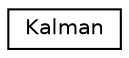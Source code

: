 digraph "Graphical Class Hierarchy"
{
 // LATEX_PDF_SIZE
  edge [fontname="Helvetica",fontsize="10",labelfontname="Helvetica",labelfontsize="10"];
  node [fontname="Helvetica",fontsize="10",shape=record];
  rankdir="LR";
  Node0 [label="Kalman",height=0.2,width=0.4,color="black", fillcolor="white", style="filled",URL="$classKalman.html",tooltip=" "];
}
